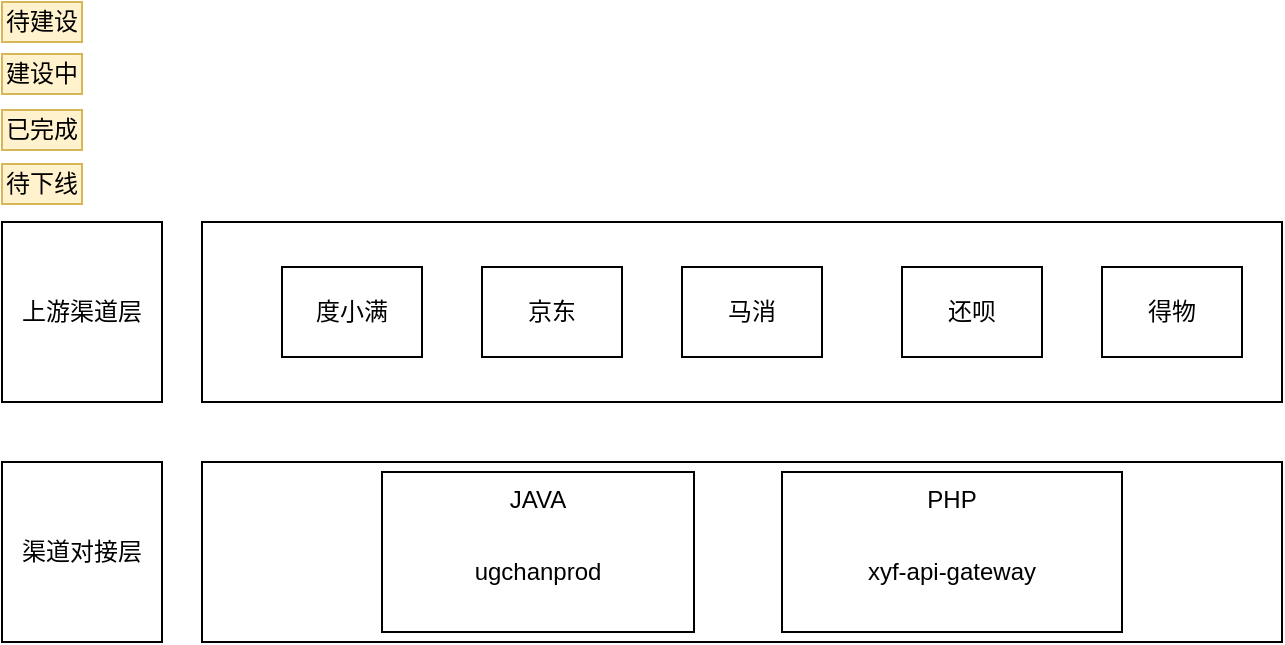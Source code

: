 <mxfile version="26.0.11">
  <diagram id="prtHgNgQTEPvFCAcTncT" name="Page-1">
    <mxGraphModel dx="1757" dy="2256" grid="1" gridSize="10" guides="1" tooltips="1" connect="1" arrows="1" fold="1" page="1" pageScale="1" pageWidth="827" pageHeight="1169" math="0" shadow="0">
      <root>
        <mxCell id="0" />
        <mxCell id="1" parent="0" />
        <mxCell id="XHcRj8FyIUyCIuukIsDU-2" value="上游渠道层" style="rounded=0;whiteSpace=wrap;html=1;labelBackgroundColor=none;" vertex="1" parent="1">
          <mxGeometry x="70" y="100" width="80" height="90" as="geometry" />
        </mxCell>
        <mxCell id="XHcRj8FyIUyCIuukIsDU-3" value="" style="rounded=0;whiteSpace=wrap;html=1;labelBackgroundColor=none;" vertex="1" parent="1">
          <mxGeometry x="170" y="100" width="540" height="90" as="geometry" />
        </mxCell>
        <mxCell id="XHcRj8FyIUyCIuukIsDU-4" value="度小满" style="rounded=0;whiteSpace=wrap;html=1;labelBackgroundColor=none;" vertex="1" parent="1">
          <mxGeometry x="210" y="122.5" width="70" height="45" as="geometry" />
        </mxCell>
        <mxCell id="XHcRj8FyIUyCIuukIsDU-5" value="京东" style="rounded=0;whiteSpace=wrap;html=1;labelBackgroundColor=none;" vertex="1" parent="1">
          <mxGeometry x="310" y="122.5" width="70" height="45" as="geometry" />
        </mxCell>
        <mxCell id="XHcRj8FyIUyCIuukIsDU-6" value="马消" style="rounded=0;whiteSpace=wrap;html=1;labelBackgroundColor=none;" vertex="1" parent="1">
          <mxGeometry x="410" y="122.5" width="70" height="45" as="geometry" />
        </mxCell>
        <mxCell id="XHcRj8FyIUyCIuukIsDU-7" value="还呗" style="rounded=0;whiteSpace=wrap;html=1;labelBackgroundColor=none;" vertex="1" parent="1">
          <mxGeometry x="520" y="122.5" width="70" height="45" as="geometry" />
        </mxCell>
        <mxCell id="XHcRj8FyIUyCIuukIsDU-8" value="得物" style="rounded=0;whiteSpace=wrap;html=1;labelBackgroundColor=none;" vertex="1" parent="1">
          <mxGeometry x="620" y="122.5" width="70" height="45" as="geometry" />
        </mxCell>
        <mxCell id="XHcRj8FyIUyCIuukIsDU-9" value="渠道对接层" style="rounded=0;whiteSpace=wrap;html=1;labelBackgroundColor=none;" vertex="1" parent="1">
          <mxGeometry x="70" y="220" width="80" height="90" as="geometry" />
        </mxCell>
        <mxCell id="XHcRj8FyIUyCIuukIsDU-10" value="" style="rounded=0;whiteSpace=wrap;html=1;labelBackgroundColor=none;" vertex="1" parent="1">
          <mxGeometry x="170" y="220" width="540" height="90" as="geometry" />
        </mxCell>
        <mxCell id="XHcRj8FyIUyCIuukIsDU-11" value="JAVA" style="rounded=0;whiteSpace=wrap;html=1;verticalAlign=top;labelBackgroundColor=none;" vertex="1" parent="1">
          <mxGeometry x="260" y="225" width="156" height="80" as="geometry" />
        </mxCell>
        <mxCell id="XHcRj8FyIUyCIuukIsDU-12" value="ugchanprod" style="text;html=1;align=center;verticalAlign=middle;whiteSpace=wrap;rounded=0;labelBackgroundColor=none;" vertex="1" parent="1">
          <mxGeometry x="308" y="260" width="60" height="30" as="geometry" />
        </mxCell>
        <mxCell id="XHcRj8FyIUyCIuukIsDU-13" value="PHP" style="rounded=0;whiteSpace=wrap;html=1;verticalAlign=top;labelBackgroundColor=none;" vertex="1" parent="1">
          <mxGeometry x="460" y="225" width="170" height="80" as="geometry" />
        </mxCell>
        <mxCell id="XHcRj8FyIUyCIuukIsDU-14" value="xyf-api-gateway" style="text;html=1;align=center;verticalAlign=middle;whiteSpace=wrap;rounded=0;labelBackgroundColor=none;" vertex="1" parent="1">
          <mxGeometry x="494" y="260" width="102" height="30" as="geometry" />
        </mxCell>
        <mxCell id="XHcRj8FyIUyCIuukIsDU-15" value="待建设" style="rounded=0;whiteSpace=wrap;html=1;fillColor=#fff2cc;strokeColor=#d6b656;" vertex="1" parent="1">
          <mxGeometry x="70" y="-10" width="40" height="20" as="geometry" />
        </mxCell>
        <mxCell id="XHcRj8FyIUyCIuukIsDU-16" value="建设中" style="rounded=0;whiteSpace=wrap;html=1;fillColor=#fff2cc;strokeColor=#d6b656;" vertex="1" parent="1">
          <mxGeometry x="70" y="16" width="40" height="20" as="geometry" />
        </mxCell>
        <mxCell id="XHcRj8FyIUyCIuukIsDU-17" value="已完成" style="rounded=0;whiteSpace=wrap;html=1;fillColor=#fff2cc;strokeColor=#d6b656;" vertex="1" parent="1">
          <mxGeometry x="70" y="44" width="40" height="20" as="geometry" />
        </mxCell>
        <mxCell id="XHcRj8FyIUyCIuukIsDU-18" value="待下线" style="rounded=0;whiteSpace=wrap;html=1;fillColor=#fff2cc;strokeColor=#d6b656;" vertex="1" parent="1">
          <mxGeometry x="70" y="71" width="40" height="20" as="geometry" />
        </mxCell>
      </root>
    </mxGraphModel>
  </diagram>
</mxfile>
